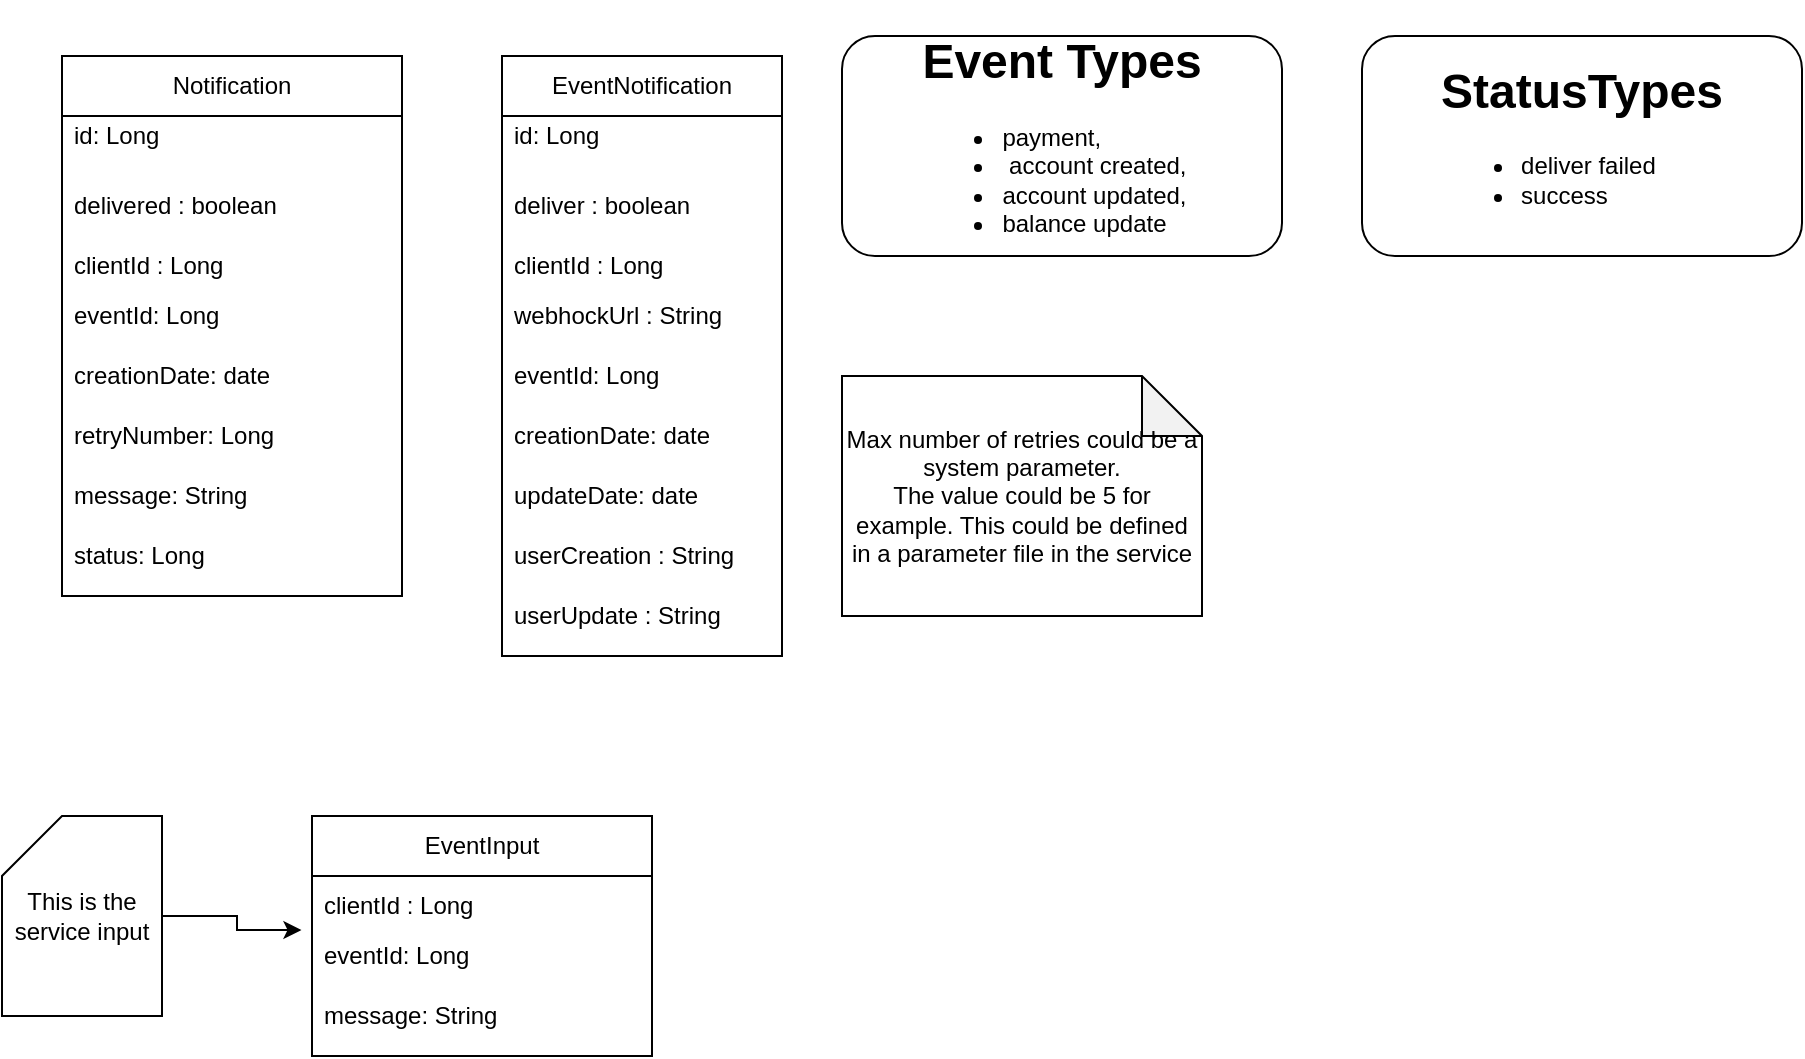 <mxfile version="26.2.12" pages="3">
  <diagram name="model" id="2-Ae6M4YGkvWDGVQDyvm">
    <mxGraphModel dx="1215" dy="730" grid="1" gridSize="10" guides="1" tooltips="1" connect="1" arrows="1" fold="1" page="1" pageScale="1" pageWidth="1920" pageHeight="1200" math="0" shadow="0">
      <root>
        <mxCell id="0" />
        <mxCell id="1" parent="0" />
        <mxCell id="ijUTi8akeTlfG-RaINgu-1" value="EventNotification" style="swimlane;fontStyle=0;childLayout=stackLayout;horizontal=1;startSize=30;horizontalStack=0;resizeParent=1;resizeParentMax=0;resizeLast=0;collapsible=1;marginBottom=0;whiteSpace=wrap;html=1;" parent="1" vertex="1">
          <mxGeometry x="340" y="110" width="140" height="300" as="geometry" />
        </mxCell>
        <mxCell id="ijUTi8akeTlfG-RaINgu-13" value="id: Long&lt;div&gt;&lt;br&gt;&lt;/div&gt;" style="text;strokeColor=none;fillColor=none;align=left;verticalAlign=middle;spacingLeft=4;spacingRight=4;overflow=hidden;points=[[0,0.5],[1,0.5]];portConstraint=eastwest;rotatable=0;whiteSpace=wrap;html=1;" parent="ijUTi8akeTlfG-RaINgu-1" vertex="1">
          <mxGeometry y="30" width="140" height="30" as="geometry" />
        </mxCell>
        <mxCell id="ijUTi8akeTlfG-RaINgu-2" value="deliver : boolean" style="text;strokeColor=none;fillColor=none;align=left;verticalAlign=middle;spacingLeft=4;spacingRight=4;overflow=hidden;points=[[0,0.5],[1,0.5]];portConstraint=eastwest;rotatable=0;whiteSpace=wrap;html=1;" parent="ijUTi8akeTlfG-RaINgu-1" vertex="1">
          <mxGeometry y="60" width="140" height="30" as="geometry" />
        </mxCell>
        <mxCell id="ijUTi8akeTlfG-RaINgu-3" value="clientId : Long" style="text;strokeColor=none;fillColor=none;align=left;verticalAlign=middle;spacingLeft=4;spacingRight=4;overflow=hidden;points=[[0,0.5],[1,0.5]];portConstraint=eastwest;rotatable=0;whiteSpace=wrap;html=1;" parent="ijUTi8akeTlfG-RaINgu-1" vertex="1">
          <mxGeometry y="90" width="140" height="30" as="geometry" />
        </mxCell>
        <mxCell id="ijUTi8akeTlfG-RaINgu-4" value="webhockUrl : String&lt;div&gt;&lt;br&gt;&lt;/div&gt;" style="text;strokeColor=none;fillColor=none;align=left;verticalAlign=middle;spacingLeft=4;spacingRight=4;overflow=hidden;points=[[0,0.5],[1,0.5]];portConstraint=eastwest;rotatable=0;whiteSpace=wrap;html=1;" parent="ijUTi8akeTlfG-RaINgu-1" vertex="1">
          <mxGeometry y="120" width="140" height="30" as="geometry" />
        </mxCell>
        <mxCell id="ijUTi8akeTlfG-RaINgu-5" value="eventId: Long&lt;div&gt;&lt;br&gt;&lt;/div&gt;" style="text;strokeColor=none;fillColor=none;align=left;verticalAlign=middle;spacingLeft=4;spacingRight=4;overflow=hidden;points=[[0,0.5],[1,0.5]];portConstraint=eastwest;rotatable=0;whiteSpace=wrap;html=1;" parent="ijUTi8akeTlfG-RaINgu-1" vertex="1">
          <mxGeometry y="150" width="140" height="30" as="geometry" />
        </mxCell>
        <mxCell id="V3wGfVcUluY8xS1QGYti-2" value="creationDate: date&lt;div&gt;&lt;br&gt;&lt;/div&gt;" style="text;strokeColor=none;fillColor=none;align=left;verticalAlign=middle;spacingLeft=4;spacingRight=4;overflow=hidden;points=[[0,0.5],[1,0.5]];portConstraint=eastwest;rotatable=0;whiteSpace=wrap;html=1;" parent="ijUTi8akeTlfG-RaINgu-1" vertex="1">
          <mxGeometry y="180" width="140" height="30" as="geometry" />
        </mxCell>
        <mxCell id="V3wGfVcUluY8xS1QGYti-4" value="updateDate: date&lt;div&gt;&lt;br&gt;&lt;/div&gt;" style="text;strokeColor=none;fillColor=none;align=left;verticalAlign=middle;spacingLeft=4;spacingRight=4;overflow=hidden;points=[[0,0.5],[1,0.5]];portConstraint=eastwest;rotatable=0;whiteSpace=wrap;html=1;" parent="ijUTi8akeTlfG-RaINgu-1" vertex="1">
          <mxGeometry y="210" width="140" height="30" as="geometry" />
        </mxCell>
        <mxCell id="V3wGfVcUluY8xS1QGYti-3" value="userCreation : String&lt;div&gt;&lt;br&gt;&lt;/div&gt;" style="text;strokeColor=none;fillColor=none;align=left;verticalAlign=middle;spacingLeft=4;spacingRight=4;overflow=hidden;points=[[0,0.5],[1,0.5]];portConstraint=eastwest;rotatable=0;whiteSpace=wrap;html=1;" parent="ijUTi8akeTlfG-RaINgu-1" vertex="1">
          <mxGeometry y="240" width="140" height="30" as="geometry" />
        </mxCell>
        <mxCell id="V3wGfVcUluY8xS1QGYti-5" value="userUpdate : String&lt;div&gt;&lt;br&gt;&lt;/div&gt;" style="text;strokeColor=none;fillColor=none;align=left;verticalAlign=middle;spacingLeft=4;spacingRight=4;overflow=hidden;points=[[0,0.5],[1,0.5]];portConstraint=eastwest;rotatable=0;whiteSpace=wrap;html=1;" parent="ijUTi8akeTlfG-RaINgu-1" vertex="1">
          <mxGeometry y="270" width="140" height="30" as="geometry" />
        </mxCell>
        <mxCell id="ijUTi8akeTlfG-RaINgu-6" value="&lt;h1&gt;Event Types&lt;/h1&gt;&lt;div&gt;&lt;div style=&quot;text-align: left;&quot;&gt;&lt;ul&gt;&lt;li&gt;&lt;span style=&quot;background-color: transparent; color: light-dark(rgb(0, 0, 0), rgb(255, 255, 255));&quot;&gt;payment,&lt;/span&gt;&lt;/li&gt;&lt;li&gt;&amp;nbsp;account created,&amp;nbsp;&lt;/li&gt;&lt;li&gt;account updated,&amp;nbsp;&lt;/li&gt;&lt;li&gt;&lt;span style=&quot;background-color: transparent; color: light-dark(rgb(0, 0, 0), rgb(255, 255, 255));&quot;&gt;balance update&lt;/span&gt;&lt;/li&gt;&lt;/ul&gt;&lt;/div&gt;&lt;div&gt;&lt;div&gt;&lt;br&gt;&lt;/div&gt;&lt;/div&gt;&lt;/div&gt;" style="rounded=1;whiteSpace=wrap;html=1;" parent="1" vertex="1">
          <mxGeometry x="510" y="100" width="220" height="110" as="geometry" />
        </mxCell>
        <mxCell id="ijUTi8akeTlfG-RaINgu-8" value="Notification" style="swimlane;fontStyle=0;childLayout=stackLayout;horizontal=1;startSize=30;horizontalStack=0;resizeParent=1;resizeParentMax=0;resizeLast=0;collapsible=1;marginBottom=0;whiteSpace=wrap;html=1;" parent="1" vertex="1">
          <mxGeometry x="120" y="110" width="170" height="270" as="geometry" />
        </mxCell>
        <mxCell id="ijUTi8akeTlfG-RaINgu-14" value="id: Long&lt;div&gt;&lt;br&gt;&lt;/div&gt;" style="text;strokeColor=none;fillColor=none;align=left;verticalAlign=middle;spacingLeft=4;spacingRight=4;overflow=hidden;points=[[0,0.5],[1,0.5]];portConstraint=eastwest;rotatable=0;whiteSpace=wrap;html=1;" parent="ijUTi8akeTlfG-RaINgu-8" vertex="1">
          <mxGeometry y="30" width="170" height="30" as="geometry" />
        </mxCell>
        <mxCell id="ijUTi8akeTlfG-RaINgu-9" value="delivered : boolean" style="text;strokeColor=none;fillColor=none;align=left;verticalAlign=middle;spacingLeft=4;spacingRight=4;overflow=hidden;points=[[0,0.5],[1,0.5]];portConstraint=eastwest;rotatable=0;whiteSpace=wrap;html=1;" parent="ijUTi8akeTlfG-RaINgu-8" vertex="1">
          <mxGeometry y="60" width="170" height="30" as="geometry" />
        </mxCell>
        <mxCell id="ijUTi8akeTlfG-RaINgu-10" value="clientId : Long" style="text;strokeColor=none;fillColor=none;align=left;verticalAlign=middle;spacingLeft=4;spacingRight=4;overflow=hidden;points=[[0,0.5],[1,0.5]];portConstraint=eastwest;rotatable=0;whiteSpace=wrap;html=1;" parent="ijUTi8akeTlfG-RaINgu-8" vertex="1">
          <mxGeometry y="90" width="170" height="30" as="geometry" />
        </mxCell>
        <mxCell id="ijUTi8akeTlfG-RaINgu-12" value="eventId: Long&lt;div&gt;&lt;br&gt;&lt;/div&gt;" style="text;strokeColor=none;fillColor=none;align=left;verticalAlign=middle;spacingLeft=4;spacingRight=4;overflow=hidden;points=[[0,0.5],[1,0.5]];portConstraint=eastwest;rotatable=0;whiteSpace=wrap;html=1;" parent="ijUTi8akeTlfG-RaINgu-8" vertex="1">
          <mxGeometry y="120" width="170" height="30" as="geometry" />
        </mxCell>
        <mxCell id="V3wGfVcUluY8xS1QGYti-1" value="creationDate: date&lt;div&gt;&lt;br&gt;&lt;/div&gt;" style="text;strokeColor=none;fillColor=none;align=left;verticalAlign=middle;spacingLeft=4;spacingRight=4;overflow=hidden;points=[[0,0.5],[1,0.5]];portConstraint=eastwest;rotatable=0;whiteSpace=wrap;html=1;" parent="ijUTi8akeTlfG-RaINgu-8" vertex="1">
          <mxGeometry y="150" width="170" height="30" as="geometry" />
        </mxCell>
        <mxCell id="V3wGfVcUluY8xS1QGYti-6" value="retryNumber: Long&lt;div&gt;&lt;br&gt;&lt;/div&gt;" style="text;strokeColor=none;fillColor=none;align=left;verticalAlign=middle;spacingLeft=4;spacingRight=4;overflow=hidden;points=[[0,0.5],[1,0.5]];portConstraint=eastwest;rotatable=0;whiteSpace=wrap;html=1;" parent="ijUTi8akeTlfG-RaINgu-8" vertex="1">
          <mxGeometry y="180" width="170" height="30" as="geometry" />
        </mxCell>
        <mxCell id="1uuLA8vocpW1gKGrDffQ-1" value="message: String&lt;div&gt;&lt;br&gt;&lt;/div&gt;" style="text;strokeColor=none;fillColor=none;align=left;verticalAlign=middle;spacingLeft=4;spacingRight=4;overflow=hidden;points=[[0,0.5],[1,0.5]];portConstraint=eastwest;rotatable=0;whiteSpace=wrap;html=1;" vertex="1" parent="ijUTi8akeTlfG-RaINgu-8">
          <mxGeometry y="210" width="170" height="30" as="geometry" />
        </mxCell>
        <mxCell id="V3wGfVcUluY8xS1QGYti-8" value="status: Long&lt;div&gt;&lt;br&gt;&lt;/div&gt;" style="text;strokeColor=none;fillColor=none;align=left;verticalAlign=middle;spacingLeft=4;spacingRight=4;overflow=hidden;points=[[0,0.5],[1,0.5]];portConstraint=eastwest;rotatable=0;whiteSpace=wrap;html=1;" parent="ijUTi8akeTlfG-RaINgu-8" vertex="1">
          <mxGeometry y="240" width="170" height="30" as="geometry" />
        </mxCell>
        <mxCell id="V3wGfVcUluY8xS1QGYti-7" value="Max number of retries could be a system parameter.&lt;div&gt;The value could be 5 for example. This could be defined in a parameter file in the service&lt;/div&gt;" style="shape=note;whiteSpace=wrap;html=1;backgroundOutline=1;darkOpacity=0.05;" parent="1" vertex="1">
          <mxGeometry x="510" y="270" width="180" height="120" as="geometry" />
        </mxCell>
        <mxCell id="V3wGfVcUluY8xS1QGYti-9" value="&lt;h1&gt;StatusTypes&lt;/h1&gt;&lt;div&gt;&lt;div style=&quot;text-align: left;&quot;&gt;&lt;ul&gt;&lt;li&gt;&lt;span style=&quot;background-color: transparent; color: light-dark(rgb(0, 0, 0), rgb(255, 255, 255));&quot;&gt;deliver failed&lt;/span&gt;&lt;/li&gt;&lt;li&gt;success&lt;/li&gt;&lt;/ul&gt;&lt;/div&gt;&lt;div&gt;&lt;div&gt;&lt;br&gt;&lt;/div&gt;&lt;/div&gt;&lt;/div&gt;" style="rounded=1;whiteSpace=wrap;html=1;" parent="1" vertex="1">
          <mxGeometry x="770" y="100" width="220" height="110" as="geometry" />
        </mxCell>
        <mxCell id="1uuLA8vocpW1gKGrDffQ-2" value="EventInput" style="swimlane;fontStyle=0;childLayout=stackLayout;horizontal=1;startSize=30;horizontalStack=0;resizeParent=1;resizeParentMax=0;resizeLast=0;collapsible=1;marginBottom=0;whiteSpace=wrap;html=1;" vertex="1" parent="1">
          <mxGeometry x="245" y="490" width="170" height="120" as="geometry" />
        </mxCell>
        <mxCell id="1uuLA8vocpW1gKGrDffQ-4" value="clientId : Long" style="text;strokeColor=none;fillColor=none;align=left;verticalAlign=middle;spacingLeft=4;spacingRight=4;overflow=hidden;points=[[0,0.5],[1,0.5]];portConstraint=eastwest;rotatable=0;whiteSpace=wrap;html=1;" vertex="1" parent="1uuLA8vocpW1gKGrDffQ-2">
          <mxGeometry y="30" width="170" height="30" as="geometry" />
        </mxCell>
        <mxCell id="1uuLA8vocpW1gKGrDffQ-5" value="eventId: Long&lt;div&gt;&lt;br&gt;&lt;/div&gt;" style="text;strokeColor=none;fillColor=none;align=left;verticalAlign=middle;spacingLeft=4;spacingRight=4;overflow=hidden;points=[[0,0.5],[1,0.5]];portConstraint=eastwest;rotatable=0;whiteSpace=wrap;html=1;" vertex="1" parent="1uuLA8vocpW1gKGrDffQ-2">
          <mxGeometry y="60" width="170" height="30" as="geometry" />
        </mxCell>
        <mxCell id="1uuLA8vocpW1gKGrDffQ-8" value="message: String&lt;div&gt;&lt;br&gt;&lt;/div&gt;" style="text;strokeColor=none;fillColor=none;align=left;verticalAlign=middle;spacingLeft=4;spacingRight=4;overflow=hidden;points=[[0,0.5],[1,0.5]];portConstraint=eastwest;rotatable=0;whiteSpace=wrap;html=1;" vertex="1" parent="1uuLA8vocpW1gKGrDffQ-2">
          <mxGeometry y="90" width="170" height="30" as="geometry" />
        </mxCell>
        <mxCell id="1uuLA8vocpW1gKGrDffQ-11" value="This is the service input" style="shape=card;whiteSpace=wrap;html=1;" vertex="1" parent="1">
          <mxGeometry x="90" y="490" width="80" height="100" as="geometry" />
        </mxCell>
        <mxCell id="1uuLA8vocpW1gKGrDffQ-12" style="edgeStyle=orthogonalEdgeStyle;rounded=0;orthogonalLoop=1;jettySize=auto;html=1;entryX=-0.031;entryY=-0.1;entryDx=0;entryDy=0;entryPerimeter=0;" edge="1" parent="1" source="1uuLA8vocpW1gKGrDffQ-11" target="1uuLA8vocpW1gKGrDffQ-5">
          <mxGeometry relative="1" as="geometry" />
        </mxCell>
      </root>
    </mxGraphModel>
  </diagram>
  <diagram id="aaMQY2Q3f2oi1lDKo2yU" name="notification-retry-processor">
    <mxGraphModel dx="1215" dy="730" grid="1" gridSize="10" guides="1" tooltips="1" connect="1" arrows="1" fold="1" page="1" pageScale="1" pageWidth="1920" pageHeight="1200" math="0" shadow="0">
      <root>
        <mxCell id="0" />
        <mxCell id="1" parent="0" />
        <mxCell id="xwTQ4tw8sIMcA8pUzglL-2" style="edgeStyle=orthogonalEdgeStyle;rounded=0;orthogonalLoop=1;jettySize=auto;html=1;entryX=0;entryY=0.5;entryDx=0;entryDy=0;" edge="1" parent="1" source="g4zzU9KEbJ5A4syPF7uQ-3" target="xwTQ4tw8sIMcA8pUzglL-1">
          <mxGeometry relative="1" as="geometry" />
        </mxCell>
        <mxCell id="g4zzU9KEbJ5A4syPF7uQ-3" value="Process data" style="shape=process;whiteSpace=wrap;html=1;backgroundOutline=1;" parent="1" vertex="1">
          <mxGeometry x="555" y="202.5" width="150" height="65" as="geometry" />
        </mxCell>
        <mxCell id="g4zzU9KEbJ5A4syPF7uQ-7" style="edgeStyle=orthogonalEdgeStyle;rounded=0;orthogonalLoop=1;jettySize=auto;html=1;entryX=0;entryY=0.5;entryDx=0;entryDy=0;" parent="1" source="g4zzU9KEbJ5A4syPF7uQ-4" target="g4zzU9KEbJ5A4syPF7uQ-3" edge="1">
          <mxGeometry relative="1" as="geometry" />
        </mxCell>
        <mxCell id="g4zzU9KEbJ5A4syPF7uQ-11" value="Text" style="edgeLabel;html=1;align=center;verticalAlign=middle;resizable=0;points=[];" parent="g4zzU9KEbJ5A4syPF7uQ-7" vertex="1" connectable="0">
          <mxGeometry x="0.011" y="-2" relative="1" as="geometry">
            <mxPoint x="-2" y="-1" as="offset" />
          </mxGeometry>
        </mxCell>
        <mxCell id="g4zzU9KEbJ5A4syPF7uQ-4" value="Load data with error and number of retries lower that MAX_RETRY&lt;div&gt;&lt;br&gt;&lt;div&gt;&lt;br&gt;&lt;/div&gt;&lt;/div&gt;" style="rounded=1;whiteSpace=wrap;html=1;absoluteArcSize=1;arcSize=14;strokeWidth=2;" parent="1" vertex="1">
          <mxGeometry x="240" y="197.5" width="190" height="70" as="geometry" />
        </mxCell>
        <mxCell id="g4zzU9KEbJ5A4syPF7uQ-8" value="notification-retry-processor&lt;div&gt;&lt;br&gt;&lt;/div&gt;" style="text;html=1;align=center;verticalAlign=middle;whiteSpace=wrap;rounded=0;fontSize=20;fontStyle=1" parent="1" vertex="1">
          <mxGeometry x="490" y="60" width="280" height="30" as="geometry" />
        </mxCell>
        <mxCell id="g4zzU9KEbJ5A4syPF7uQ-9" value="This will resend the notifications in failure.&lt;div&gt;&lt;br&gt;&lt;/div&gt;" style="shape=callout;whiteSpace=wrap;html=1;perimeter=calloutPerimeter;direction=west;" parent="1" vertex="1">
          <mxGeometry x="540" y="360" width="160" height="110" as="geometry" />
        </mxCell>
        <mxCell id="g4zzU9KEbJ5A4syPF7uQ-10" style="edgeStyle=orthogonalEdgeStyle;rounded=0;orthogonalLoop=1;jettySize=auto;html=1;entryX=0.456;entryY=1.036;entryDx=0;entryDy=0;entryPerimeter=0;" parent="1" source="g4zzU9KEbJ5A4syPF7uQ-9" target="g4zzU9KEbJ5A4syPF7uQ-3" edge="1">
          <mxGeometry relative="1" as="geometry" />
        </mxCell>
        <mxCell id="xwTQ4tw8sIMcA8pUzglL-1" value="" style="shape=datastore;whiteSpace=wrap;html=1;" vertex="1" parent="1">
          <mxGeometry x="900" y="200" width="60" height="60" as="geometry" />
        </mxCell>
        <mxCell id="xwTQ4tw8sIMcA8pUzglL-4" style="edgeStyle=orthogonalEdgeStyle;rounded=0;orthogonalLoop=1;jettySize=auto;html=1;entryX=0.5;entryY=1;entryDx=0;entryDy=0;" edge="1" parent="1" source="xwTQ4tw8sIMcA8pUzglL-3" target="xwTQ4tw8sIMcA8pUzglL-1">
          <mxGeometry relative="1" as="geometry" />
        </mxCell>
        <mxCell id="xwTQ4tw8sIMcA8pUzglL-3" value="&lt;br&gt;&lt;div&gt;The status will be update to success or error depending on the result&lt;/div&gt;" style="shape=callout;whiteSpace=wrap;html=1;perimeter=calloutPerimeter;direction=west;" vertex="1" parent="1">
          <mxGeometry x="850" y="330" width="160" height="110" as="geometry" />
        </mxCell>
        <mxCell id="xwTQ4tw8sIMcA8pUzglL-7" value="" style="edgeStyle=orthogonalEdgeStyle;rounded=0;orthogonalLoop=1;jettySize=auto;html=1;" edge="1" parent="1" source="xwTQ4tw8sIMcA8pUzglL-5" target="g4zzU9KEbJ5A4syPF7uQ-4">
          <mxGeometry relative="1" as="geometry" />
        </mxCell>
        <mxCell id="xwTQ4tw8sIMcA8pUzglL-5" value="This will run using a cron.&lt;div&gt;We could use spring-batch&lt;/div&gt;&lt;div&gt;&lt;div&gt;&lt;br&gt;&lt;div&gt;&lt;br&gt;&lt;/div&gt;&lt;/div&gt;&lt;/div&gt;" style="shape=callout;whiteSpace=wrap;html=1;perimeter=calloutPerimeter;direction=west;" vertex="1" parent="1">
          <mxGeometry x="255" y="360" width="160" height="110" as="geometry" />
        </mxCell>
        <mxCell id="xwTQ4tw8sIMcA8pUzglL-6" value="" style="points=[[0.145,0.145,0],[0.5,0,0],[0.855,0.145,0],[1,0.5,0],[0.855,0.855,0],[0.5,1,0],[0.145,0.855,0],[0,0.5,0]];shape=mxgraph.bpmn.event;html=1;verticalLabelPosition=bottom;labelBackgroundColor=#ffffff;verticalAlign=top;align=center;perimeter=ellipsePerimeter;outlineConnect=0;aspect=fixed;outline=standard;symbol=timer;" vertex="1" parent="1">
          <mxGeometry x="70" y="202.5" width="60" height="60" as="geometry" />
        </mxCell>
        <mxCell id="xwTQ4tw8sIMcA8pUzglL-8" style="edgeStyle=orthogonalEdgeStyle;rounded=0;orthogonalLoop=1;jettySize=auto;html=1;entryX=0.037;entryY=0.519;entryDx=0;entryDy=0;entryPerimeter=0;" edge="1" parent="1" source="xwTQ4tw8sIMcA8pUzglL-6" target="g4zzU9KEbJ5A4syPF7uQ-4">
          <mxGeometry relative="1" as="geometry" />
        </mxCell>
      </root>
    </mxGraphModel>
  </diagram>
  <diagram id="YO1NdaMAAxt5lBuPHGey" name="Hexagon">
    <mxGraphModel dx="1215" dy="730" grid="1" gridSize="10" guides="1" tooltips="1" connect="1" arrows="1" fold="1" page="1" pageScale="1" pageWidth="1920" pageHeight="1200" math="0" shadow="0">
      <root>
        <mxCell id="0" />
        <mxCell id="1" parent="0" />
        <mxCell id="0e4j1jzq2O6TjzAtKcG8-1" value="" style="shape=hexagon;perimeter=hexagonPerimeter2;whiteSpace=wrap;html=1;fixedSize=1;" vertex="1" parent="1">
          <mxGeometry x="560" y="260" width="200" height="160" as="geometry" />
        </mxCell>
        <mxCell id="0e4j1jzq2O6TjzAtKcG8-2" value="EventNotificationRepository" style="rounded=0;whiteSpace=wrap;html=1;" vertex="1" parent="1">
          <mxGeometry x="920" y="180" width="190" height="60" as="geometry" />
        </mxCell>
        <mxCell id="4I8vWi9kM5923W_yXdfM-1" value="EventNotificationRepository" style="rounded=0;whiteSpace=wrap;html=1;" vertex="1" parent="1">
          <mxGeometry x="920" y="300" width="190" height="60" as="geometry" />
        </mxCell>
      </root>
    </mxGraphModel>
  </diagram>
</mxfile>

